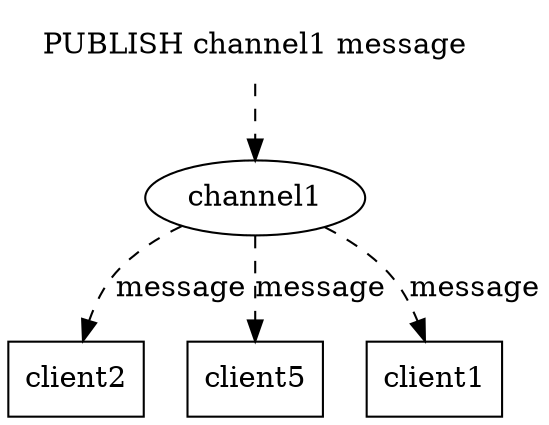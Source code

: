 digraph send_message_to_subscriber {
    
    message [label = "PUBLISH channel1 message", shape = plaintext];

    message -> channel1 [style = dashed];

    channel1 [label = "channel1"];

    node [shape = box];

    client2 [label = "client2"];
    client5 [label = "client5"];
    client1 [label = "client1"];

    /*
    client2 -> channel1 [label = "subscribe"];
    client5 -> channel1 [label = "subscribe"];
    client1 -> channel1 [label = "subscribe"];
    */

    channel1 -> client2 [label = "message", style = dashed];
    channel1 -> client5 [label = "message", style = dashed];
    channel1 -> client1 [label = "message", style = dashed];
}
